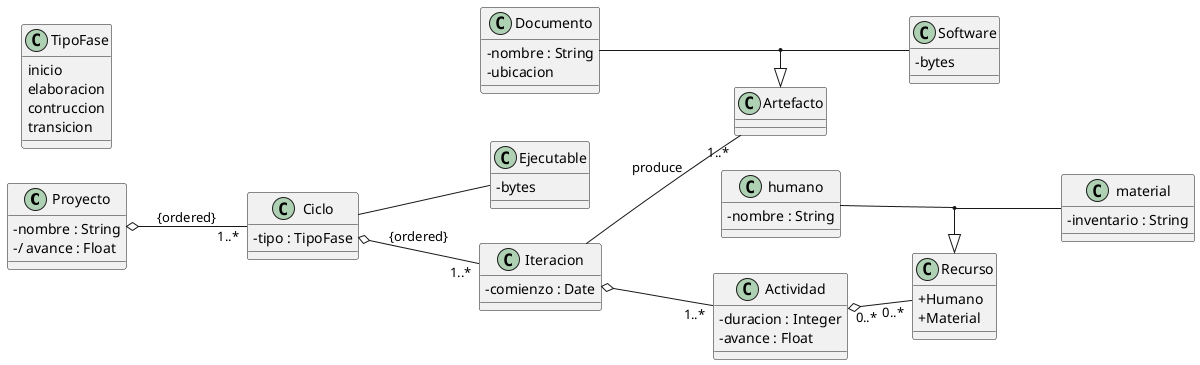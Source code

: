 @startuml proyectos
'https://plantuml.com/class-diagram

left to right direction
skinparam classAttributeIconSize 0

class Proyecto{
-nombre : String
- / avance : Float
}
class Ejecutable{
-bytes
}
class Ciclo{
-tipo : TipoFase
}
class TipoFase{
inicio
elaboracion
contruccion
transicion
}
class Iteracion{
-comienzo : Date
}
class Artefacto{

}
class Documento{
-nombre : String
-ubicacion
}
class Software{
-bytes
}
class Actividad{
-duracion : Integer
-avance : Float
}
class Recurso{
+Humano
+Material
}
class humano{
-nombre : String
}
class material{
-inventario : String
}

Proyecto o-- "1..*"Ciclo : {ordered}
Ciclo -- Ejecutable
Ciclo o-- "1..*" Iteracion : {ordered}
Iteracion -- "1..*" Artefacto : produce
(Documento, Software) --|> Artefacto
Iteracion o-- "1..*" Actividad
Actividad"0..*" o-- "0..*" Recurso
(humano, material) --|> Recurso

@enduml